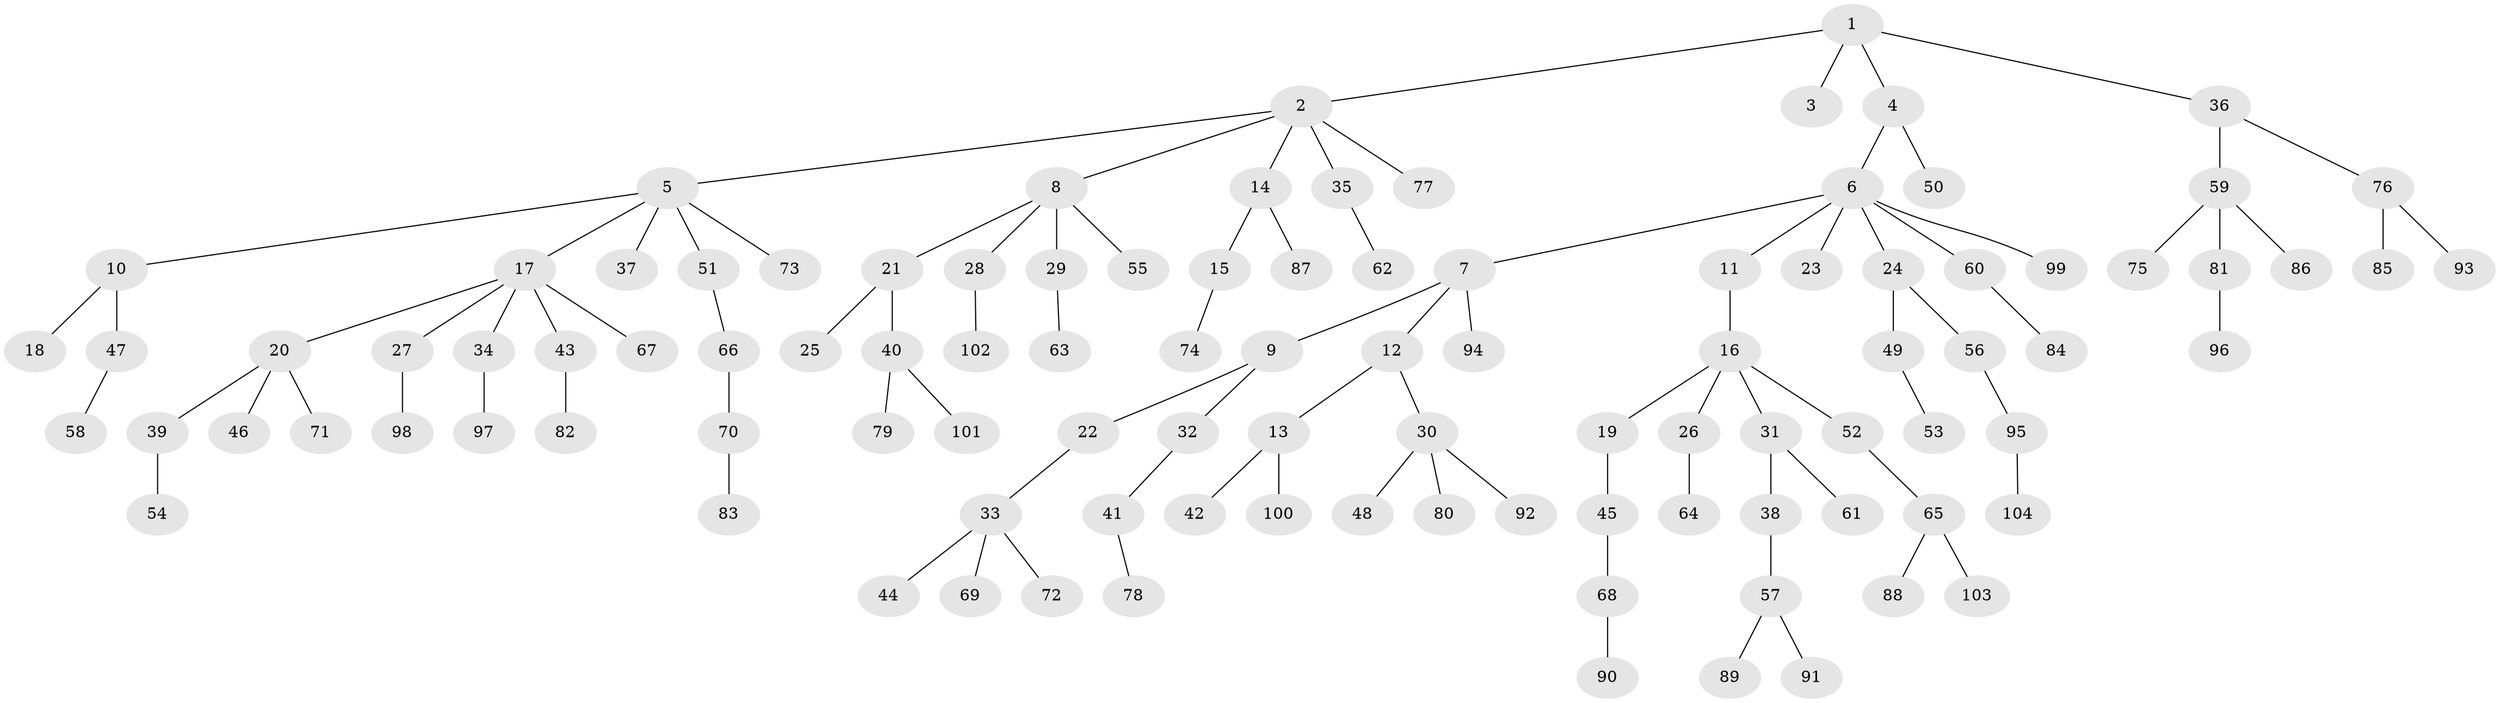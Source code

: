 // coarse degree distribution, {5: 0.02857142857142857, 9: 0.02857142857142857, 1: 0.5857142857142857, 2: 0.21428571428571427, 10: 0.014285714285714285, 3: 0.1, 4: 0.02857142857142857}
// Generated by graph-tools (version 1.1) at 2025/42/03/06/25 10:42:06]
// undirected, 104 vertices, 103 edges
graph export_dot {
graph [start="1"]
  node [color=gray90,style=filled];
  1;
  2;
  3;
  4;
  5;
  6;
  7;
  8;
  9;
  10;
  11;
  12;
  13;
  14;
  15;
  16;
  17;
  18;
  19;
  20;
  21;
  22;
  23;
  24;
  25;
  26;
  27;
  28;
  29;
  30;
  31;
  32;
  33;
  34;
  35;
  36;
  37;
  38;
  39;
  40;
  41;
  42;
  43;
  44;
  45;
  46;
  47;
  48;
  49;
  50;
  51;
  52;
  53;
  54;
  55;
  56;
  57;
  58;
  59;
  60;
  61;
  62;
  63;
  64;
  65;
  66;
  67;
  68;
  69;
  70;
  71;
  72;
  73;
  74;
  75;
  76;
  77;
  78;
  79;
  80;
  81;
  82;
  83;
  84;
  85;
  86;
  87;
  88;
  89;
  90;
  91;
  92;
  93;
  94;
  95;
  96;
  97;
  98;
  99;
  100;
  101;
  102;
  103;
  104;
  1 -- 2;
  1 -- 3;
  1 -- 4;
  1 -- 36;
  2 -- 5;
  2 -- 8;
  2 -- 14;
  2 -- 35;
  2 -- 77;
  4 -- 6;
  4 -- 50;
  5 -- 10;
  5 -- 17;
  5 -- 37;
  5 -- 51;
  5 -- 73;
  6 -- 7;
  6 -- 11;
  6 -- 23;
  6 -- 24;
  6 -- 60;
  6 -- 99;
  7 -- 9;
  7 -- 12;
  7 -- 94;
  8 -- 21;
  8 -- 28;
  8 -- 29;
  8 -- 55;
  9 -- 22;
  9 -- 32;
  10 -- 18;
  10 -- 47;
  11 -- 16;
  12 -- 13;
  12 -- 30;
  13 -- 42;
  13 -- 100;
  14 -- 15;
  14 -- 87;
  15 -- 74;
  16 -- 19;
  16 -- 26;
  16 -- 31;
  16 -- 52;
  17 -- 20;
  17 -- 27;
  17 -- 34;
  17 -- 43;
  17 -- 67;
  19 -- 45;
  20 -- 39;
  20 -- 46;
  20 -- 71;
  21 -- 25;
  21 -- 40;
  22 -- 33;
  24 -- 49;
  24 -- 56;
  26 -- 64;
  27 -- 98;
  28 -- 102;
  29 -- 63;
  30 -- 48;
  30 -- 80;
  30 -- 92;
  31 -- 38;
  31 -- 61;
  32 -- 41;
  33 -- 44;
  33 -- 69;
  33 -- 72;
  34 -- 97;
  35 -- 62;
  36 -- 59;
  36 -- 76;
  38 -- 57;
  39 -- 54;
  40 -- 79;
  40 -- 101;
  41 -- 78;
  43 -- 82;
  45 -- 68;
  47 -- 58;
  49 -- 53;
  51 -- 66;
  52 -- 65;
  56 -- 95;
  57 -- 89;
  57 -- 91;
  59 -- 75;
  59 -- 81;
  59 -- 86;
  60 -- 84;
  65 -- 88;
  65 -- 103;
  66 -- 70;
  68 -- 90;
  70 -- 83;
  76 -- 85;
  76 -- 93;
  81 -- 96;
  95 -- 104;
}

